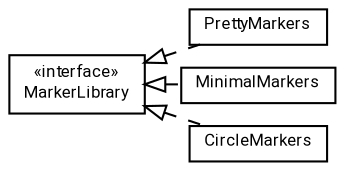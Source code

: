 #!/usr/local/bin/dot
#
# Class diagram 
# Generated by UMLGraph version R5_7_2-60-g0e99a6 (http://www.spinellis.gr/umlgraph/)
#

digraph G {
	graph [fontnames="svg"]
	edge [fontname="Roboto",fontsize=7,labelfontname="Roboto",labelfontsize=7,color="black"];
	node [fontname="Roboto",fontcolor="black",fontsize=8,shape=plaintext,margin=0,width=0,height=0];
	nodesep=0.15;
	ranksep=0.25;
	rankdir=LR;
	// de.lmu.ifi.dbs.elki.visualization.style.marker.PrettyMarkers
	c147376 [label=<<table title="de.lmu.ifi.dbs.elki.visualization.style.marker.PrettyMarkers" border="0" cellborder="1" cellspacing="0" cellpadding="2" href="PrettyMarkers.html" target="_parent">
		<tr><td><table border="0" cellspacing="0" cellpadding="1">
		<tr><td align="center" balign="center"> <font face="Roboto">PrettyMarkers</font> </td></tr>
		</table></td></tr>
		</table>>, URL="PrettyMarkers.html"];
	// de.lmu.ifi.dbs.elki.visualization.style.marker.MinimalMarkers
	c147377 [label=<<table title="de.lmu.ifi.dbs.elki.visualization.style.marker.MinimalMarkers" border="0" cellborder="1" cellspacing="0" cellpadding="2" href="MinimalMarkers.html" target="_parent">
		<tr><td><table border="0" cellspacing="0" cellpadding="1">
		<tr><td align="center" balign="center"> <font face="Roboto">MinimalMarkers</font> </td></tr>
		</table></td></tr>
		</table>>, URL="MinimalMarkers.html"];
	// de.lmu.ifi.dbs.elki.visualization.style.marker.MarkerLibrary
	c147378 [label=<<table title="de.lmu.ifi.dbs.elki.visualization.style.marker.MarkerLibrary" border="0" cellborder="1" cellspacing="0" cellpadding="2" href="MarkerLibrary.html" target="_parent">
		<tr><td><table border="0" cellspacing="0" cellpadding="1">
		<tr><td align="center" balign="center"> &#171;interface&#187; </td></tr>
		<tr><td align="center" balign="center"> <font face="Roboto">MarkerLibrary</font> </td></tr>
		</table></td></tr>
		</table>>, URL="MarkerLibrary.html"];
	// de.lmu.ifi.dbs.elki.visualization.style.marker.CircleMarkers
	c147379 [label=<<table title="de.lmu.ifi.dbs.elki.visualization.style.marker.CircleMarkers" border="0" cellborder="1" cellspacing="0" cellpadding="2" href="CircleMarkers.html" target="_parent">
		<tr><td><table border="0" cellspacing="0" cellpadding="1">
		<tr><td align="center" balign="center"> <font face="Roboto">CircleMarkers</font> </td></tr>
		</table></td></tr>
		</table>>, URL="CircleMarkers.html"];
	// de.lmu.ifi.dbs.elki.visualization.style.marker.PrettyMarkers implements de.lmu.ifi.dbs.elki.visualization.style.marker.MarkerLibrary
	c147378 -> c147376 [arrowtail=empty,style=dashed,dir=back,weight=9];
	// de.lmu.ifi.dbs.elki.visualization.style.marker.MinimalMarkers implements de.lmu.ifi.dbs.elki.visualization.style.marker.MarkerLibrary
	c147378 -> c147377 [arrowtail=empty,style=dashed,dir=back,weight=9];
	// de.lmu.ifi.dbs.elki.visualization.style.marker.CircleMarkers implements de.lmu.ifi.dbs.elki.visualization.style.marker.MarkerLibrary
	c147378 -> c147379 [arrowtail=empty,style=dashed,dir=back,weight=9];
}

